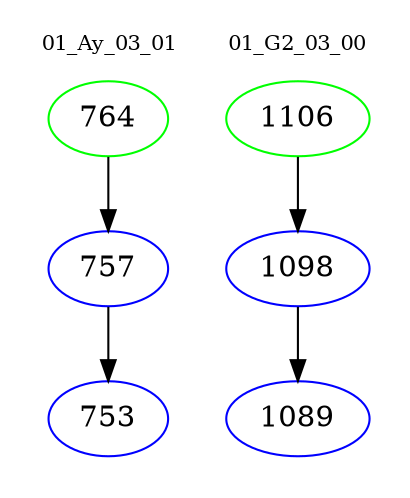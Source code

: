 digraph{
subgraph cluster_0 {
color = white
label = "01_Ay_03_01";
fontsize=10;
T0_764 [label="764", color="green"]
T0_764 -> T0_757 [color="black"]
T0_757 [label="757", color="blue"]
T0_757 -> T0_753 [color="black"]
T0_753 [label="753", color="blue"]
}
subgraph cluster_1 {
color = white
label = "01_G2_03_00";
fontsize=10;
T1_1106 [label="1106", color="green"]
T1_1106 -> T1_1098 [color="black"]
T1_1098 [label="1098", color="blue"]
T1_1098 -> T1_1089 [color="black"]
T1_1089 [label="1089", color="blue"]
}
}
